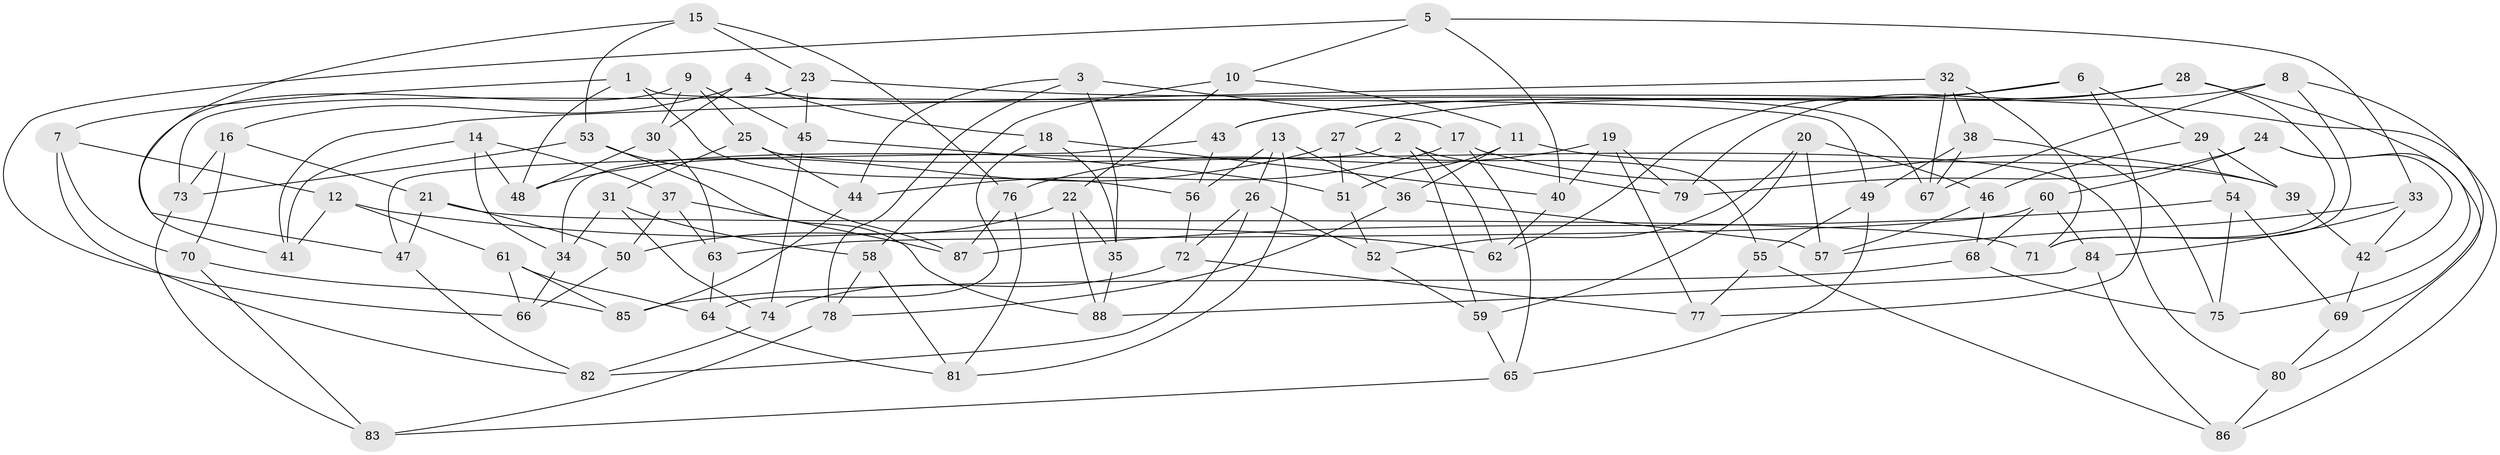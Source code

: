 // coarse degree distribution, {6: 0.4090909090909091, 4: 0.1590909090909091, 5: 0.29545454545454547, 8: 0.045454545454545456, 3: 0.045454545454545456, 10: 0.022727272727272728, 7: 0.022727272727272728}
// Generated by graph-tools (version 1.1) at 2025/38/03/04/25 23:38:16]
// undirected, 88 vertices, 176 edges
graph export_dot {
  node [color=gray90,style=filled];
  1;
  2;
  3;
  4;
  5;
  6;
  7;
  8;
  9;
  10;
  11;
  12;
  13;
  14;
  15;
  16;
  17;
  18;
  19;
  20;
  21;
  22;
  23;
  24;
  25;
  26;
  27;
  28;
  29;
  30;
  31;
  32;
  33;
  34;
  35;
  36;
  37;
  38;
  39;
  40;
  41;
  42;
  43;
  44;
  45;
  46;
  47;
  48;
  49;
  50;
  51;
  52;
  53;
  54;
  55;
  56;
  57;
  58;
  59;
  60;
  61;
  62;
  63;
  64;
  65;
  66;
  67;
  68;
  69;
  70;
  71;
  72;
  73;
  74;
  75;
  76;
  77;
  78;
  79;
  80;
  81;
  82;
  83;
  84;
  85;
  86;
  87;
  88;
  1 -- 56;
  1 -- 49;
  1 -- 48;
  1 -- 7;
  2 -- 34;
  2 -- 79;
  2 -- 62;
  2 -- 59;
  3 -- 17;
  3 -- 35;
  3 -- 78;
  3 -- 44;
  4 -- 16;
  4 -- 18;
  4 -- 30;
  4 -- 67;
  5 -- 33;
  5 -- 66;
  5 -- 10;
  5 -- 40;
  6 -- 43;
  6 -- 62;
  6 -- 29;
  6 -- 77;
  7 -- 70;
  7 -- 82;
  7 -- 12;
  8 -- 27;
  8 -- 71;
  8 -- 69;
  8 -- 67;
  9 -- 25;
  9 -- 41;
  9 -- 45;
  9 -- 30;
  10 -- 22;
  10 -- 58;
  10 -- 11;
  11 -- 39;
  11 -- 36;
  11 -- 51;
  12 -- 41;
  12 -- 62;
  12 -- 61;
  13 -- 36;
  13 -- 26;
  13 -- 56;
  13 -- 81;
  14 -- 37;
  14 -- 48;
  14 -- 34;
  14 -- 41;
  15 -- 23;
  15 -- 47;
  15 -- 53;
  15 -- 76;
  16 -- 70;
  16 -- 73;
  16 -- 21;
  17 -- 44;
  17 -- 39;
  17 -- 65;
  18 -- 35;
  18 -- 40;
  18 -- 64;
  19 -- 79;
  19 -- 77;
  19 -- 76;
  19 -- 40;
  20 -- 57;
  20 -- 52;
  20 -- 46;
  20 -- 59;
  21 -- 50;
  21 -- 71;
  21 -- 47;
  22 -- 88;
  22 -- 50;
  22 -- 35;
  23 -- 45;
  23 -- 86;
  23 -- 73;
  24 -- 60;
  24 -- 79;
  24 -- 42;
  24 -- 80;
  25 -- 44;
  25 -- 80;
  25 -- 31;
  26 -- 82;
  26 -- 52;
  26 -- 72;
  27 -- 48;
  27 -- 55;
  27 -- 51;
  28 -- 75;
  28 -- 43;
  28 -- 71;
  28 -- 79;
  29 -- 54;
  29 -- 39;
  29 -- 46;
  30 -- 48;
  30 -- 63;
  31 -- 34;
  31 -- 58;
  31 -- 74;
  32 -- 67;
  32 -- 38;
  32 -- 71;
  32 -- 41;
  33 -- 42;
  33 -- 84;
  33 -- 57;
  34 -- 66;
  35 -- 88;
  36 -- 78;
  36 -- 57;
  37 -- 87;
  37 -- 50;
  37 -- 63;
  38 -- 49;
  38 -- 75;
  38 -- 67;
  39 -- 42;
  40 -- 62;
  42 -- 69;
  43 -- 47;
  43 -- 56;
  44 -- 85;
  45 -- 51;
  45 -- 74;
  46 -- 68;
  46 -- 57;
  47 -- 82;
  49 -- 65;
  49 -- 55;
  50 -- 66;
  51 -- 52;
  52 -- 59;
  53 -- 88;
  53 -- 87;
  53 -- 73;
  54 -- 69;
  54 -- 75;
  54 -- 87;
  55 -- 86;
  55 -- 77;
  56 -- 72;
  58 -- 78;
  58 -- 81;
  59 -- 65;
  60 -- 63;
  60 -- 84;
  60 -- 68;
  61 -- 64;
  61 -- 66;
  61 -- 85;
  63 -- 64;
  64 -- 81;
  65 -- 83;
  68 -- 75;
  68 -- 85;
  69 -- 80;
  70 -- 85;
  70 -- 83;
  72 -- 77;
  72 -- 74;
  73 -- 83;
  74 -- 82;
  76 -- 81;
  76 -- 87;
  78 -- 83;
  80 -- 86;
  84 -- 88;
  84 -- 86;
}
